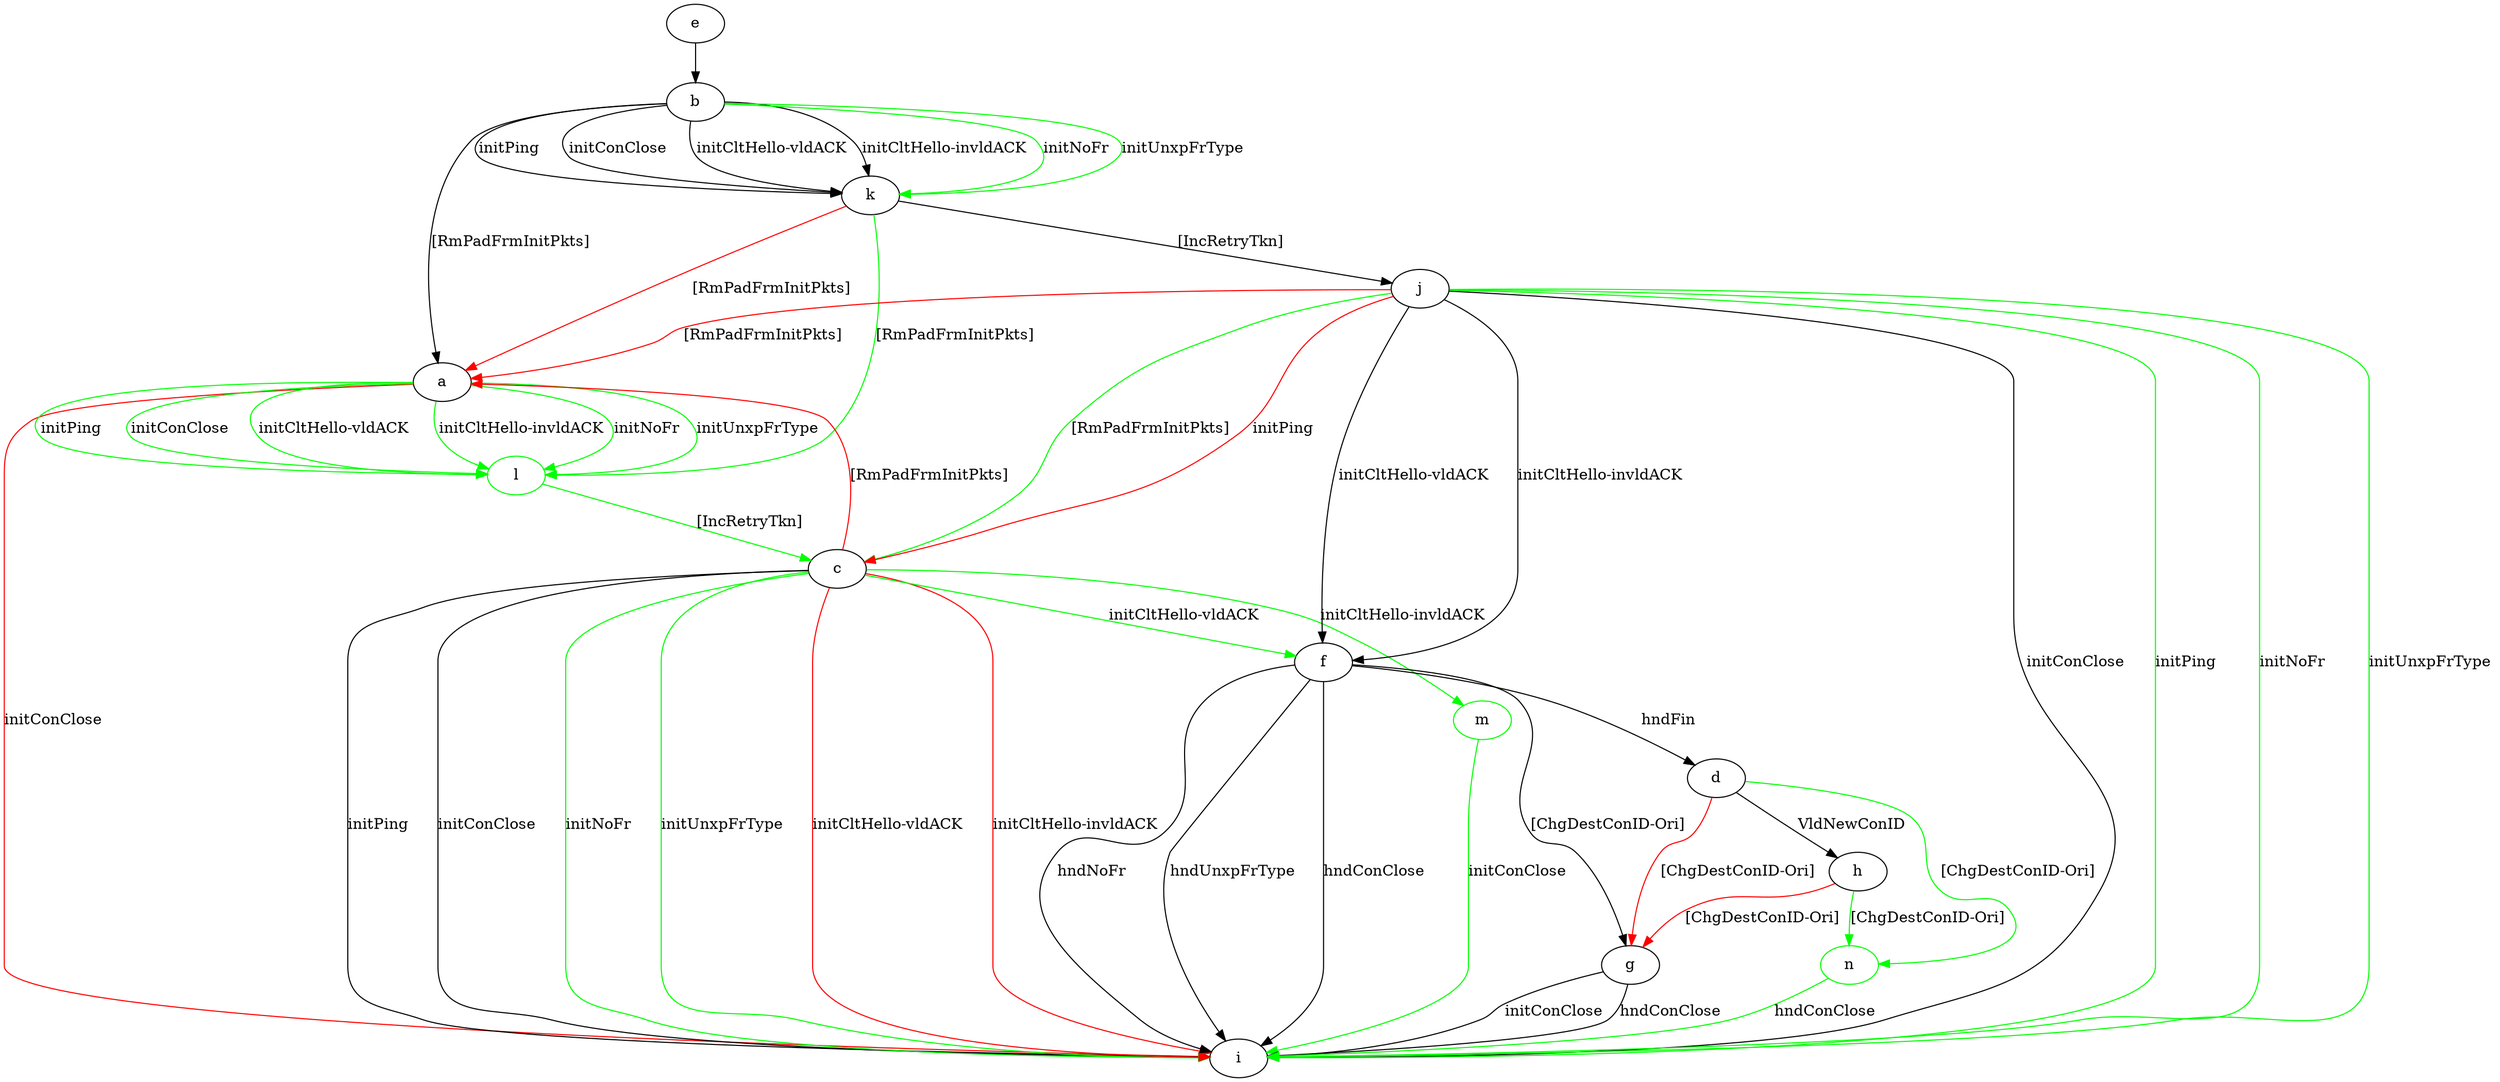 digraph "" {
	a -> i	[key=0,
		color=red,
		label="initConClose "];
	l	[color=green];
	a -> l	[key=0,
		color=green,
		label="initPing "];
	a -> l	[key=1,
		color=green,
		label="initConClose "];
	a -> l	[key=2,
		color=green,
		label="initCltHello-vldACK "];
	a -> l	[key=3,
		color=green,
		label="initCltHello-invldACK "];
	a -> l	[key=4,
		color=green,
		label="initNoFr "];
	a -> l	[key=5,
		color=green,
		label="initUnxpFrType "];
	b -> a	[key=0,
		label="[RmPadFrmInitPkts] "];
	b -> k	[key=0,
		label="initPing "];
	b -> k	[key=1,
		label="initConClose "];
	b -> k	[key=2,
		label="initCltHello-vldACK "];
	b -> k	[key=3,
		label="initCltHello-invldACK "];
	b -> k	[key=4,
		color=green,
		label="initNoFr "];
	b -> k	[key=5,
		color=green,
		label="initUnxpFrType "];
	c -> a	[key=0,
		color=red,
		label="[RmPadFrmInitPkts] "];
	c -> f	[key=0,
		color=green,
		label="initCltHello-vldACK "];
	c -> i	[key=0,
		label="initPing "];
	c -> i	[key=1,
		label="initConClose "];
	c -> i	[key=2,
		color=green,
		label="initNoFr "];
	c -> i	[key=3,
		color=green,
		label="initUnxpFrType "];
	c -> i	[key=4,
		color=red,
		label="initCltHello-vldACK "];
	c -> i	[key=5,
		color=red,
		label="initCltHello-invldACK "];
	m	[color=green];
	c -> m	[key=0,
		color=green,
		label="initCltHello-invldACK "];
	d -> g	[key=0,
		color=red,
		label="[ChgDestConID-Ori] "];
	d -> h	[key=0,
		label="VldNewConID "];
	n	[color=green];
	d -> n	[key=0,
		color=green,
		label="[ChgDestConID-Ori] "];
	e -> b	[key=0];
	f -> d	[key=0,
		label="hndFin "];
	f -> g	[key=0,
		label="[ChgDestConID-Ori] "];
	f -> i	[key=0,
		label="hndNoFr "];
	f -> i	[key=1,
		label="hndUnxpFrType "];
	f -> i	[key=2,
		label="hndConClose "];
	g -> i	[key=0,
		label="initConClose "];
	g -> i	[key=1,
		label="hndConClose "];
	h -> g	[key=0,
		color=red,
		label="[ChgDestConID-Ori] "];
	h -> n	[key=0,
		color=green,
		label="[ChgDestConID-Ori] "];
	j -> a	[key=0,
		color=red,
		label="[RmPadFrmInitPkts] "];
	j -> c	[key=0,
		color=green,
		label="[RmPadFrmInitPkts] "];
	j -> c	[key=1,
		color=red,
		label="initPing "];
	j -> f	[key=0,
		label="initCltHello-vldACK "];
	j -> f	[key=1,
		label="initCltHello-invldACK "];
	j -> i	[key=0,
		label="initConClose "];
	j -> i	[key=1,
		color=green,
		label="initPing "];
	j -> i	[key=2,
		color=green,
		label="initNoFr "];
	j -> i	[key=3,
		color=green,
		label="initUnxpFrType "];
	k -> a	[key=0,
		color=red,
		label="[RmPadFrmInitPkts] "];
	k -> j	[key=0,
		label="[IncRetryTkn] "];
	k -> l	[key=0,
		color=green,
		label="[RmPadFrmInitPkts] "];
	l -> c	[key=0,
		color=green,
		label="[IncRetryTkn] "];
	m -> i	[key=0,
		color=green,
		label="initConClose "];
	n -> i	[key=0,
		color=green,
		label="hndConClose "];
}
